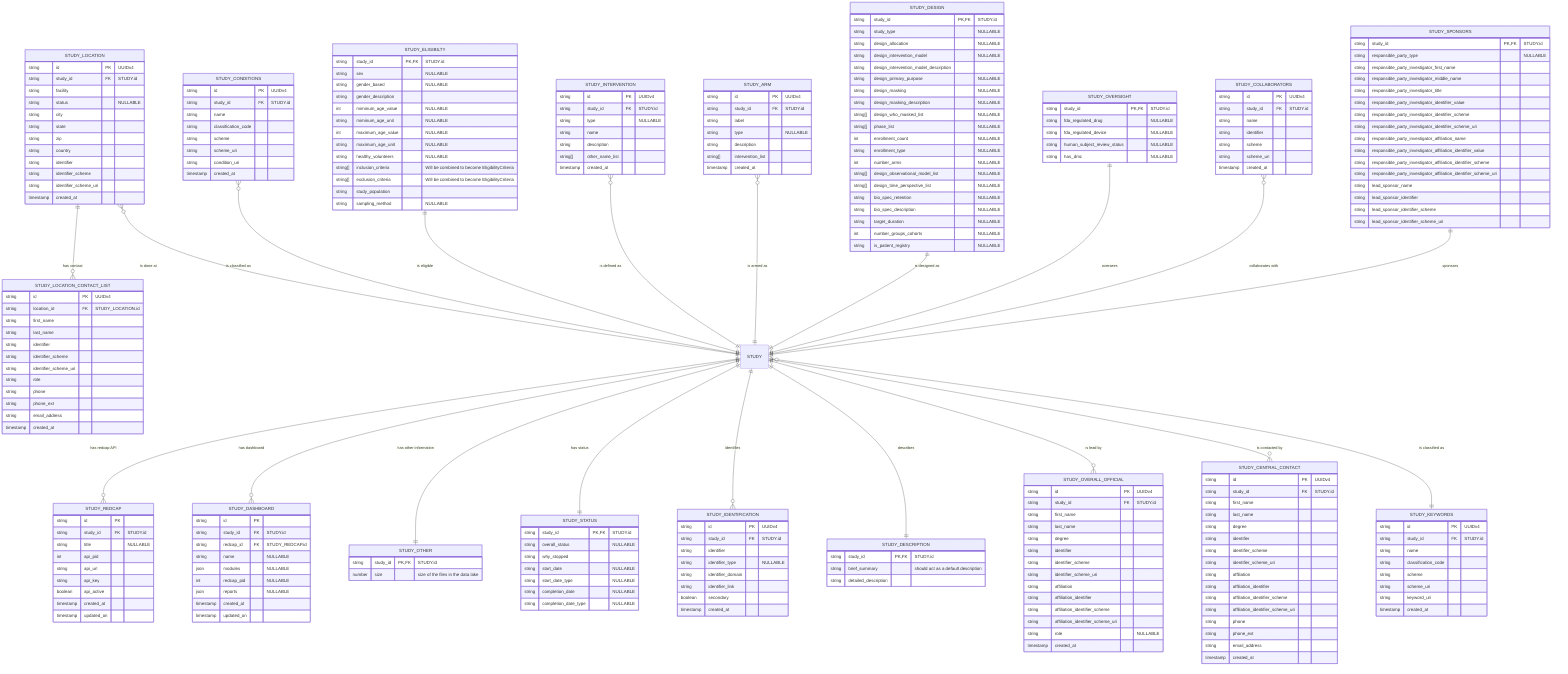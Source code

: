 erDiagram
    STUDY_IDENTIFICATION {
        string id PK "UUIDv4"
        string study_id FK "STUDY.id"
        string identifier
        string identifier_type "NULLABLE"
        string identifier_domain
        string identifier_link
        boolean secondary
        timestamp created_at
    }

    STUDY_DESCRIPTION {
        string study_id PK,FK "STUDY.id"
        string brief_summary "should act as a default description"
        string detailed_description
    }

    STUDY_STATUS {
        string study_id PK,FK "STUDY.id"
        string overall_status "NULLABLE"
        string why_stopped
        string start_date "NULLABLE"
        string start_date_type "NULLABLE"
        string completion_date "NULLABLE"
        string completion_date_type "NULLABLE"
    }

    STUDY_SPONSORS {
        string study_id PK,FK "STUDY.id"
        string responsible_party_type "NULLABLE"
        string responsible_party_investigator_first_name
        string responsible_party_investigator_middle_name
        string responsible_party_investigator_title
        string responsible_party_investigator_identifier_value
        string responsible_party_investigator_identifier_scheme
        string responsible_party_investigator_identifier_scheme_uri
        string responsible_party_investigator_affiliation_name
        string responsible_party_investigator_affiliation_identifier_value
        string responsible_party_investigator_affiliation_identifier_scheme
        string responsible_party_investigator_affiliation_identifier_scheme_uri
        string lead_sponsor_name
        string lead_sponsor_identifier
        string lead_sponsor_identifier_scheme
        string lead_sponsor_identifier_scheme_uri
    }

    STUDY_COLLABORATORS {
        string id PK "UUIDv4"
        string study_id FK "STUDY.id"
        string name
        string identifier
        string scheme
        string scheme_uri
        timestamp created_at
    }

    STUDY_OVERSIGHT {
        string study_id PK,FK "STUDY.id"
        string fda_regulated_drug "NULLABLE"
        string fda_regulated_device "NULLABLE"
        string human_subject_review_status "NULLABLE"
        string has_dmc "NULLABLE"
    }

    STUDY_CONDITIONS {
        string id PK "UUIDv4"
        string study_id FK "STUDY.id"
        string name
        string classification_code
        string scheme
        string scheme_uri
        string condition_uri
        timestamp created_at
    }

    STUDY_KEYWORDS {
        string id PK "UUIDv4"
        string study_id FK "STUDY.id"
        string name
        string classification_code
        string scheme
        string scheme_uri
        string keyword_uri
        timestamp created_at
    }

    STUDY_DESIGN {
        string study_id PK,FK "STUDY.id"
        string study_type "NULLABLE"
        string design_allocation "NULLABLE"
        string design_intervention_model "NULLABLE"
        string design_intervention_model_description
        string design_primary_purpose "NULLABLE"
        string design_masking "NULLABLE"
        string design_masking_description "NULLABLE"
        string[] design_who_masked_list "NULLABLE"
        string[] phase_list "NULLABLE"
        int enrollment_count "NULLABLE"
        string enrollment_type "NULLABLE"
        int number_arms "NULLABLE"
        string[] design_observational_model_list "NULLABLE"
        string[] design_time_perspective_list "NULLABLE"
        string bio_spec_retention "NULLABLE"
        string bio_spec_description "NULLABLE"
        string target_duration "NULLABLE"
        int number_groups_cohorts "NULLABLE"
        string is_patient_registry "NULLABLE"
    }

    STUDY_ARM {
        string id PK "UUIDv4"
        string study_id FK "STUDY.id"
        string label
        string type "NULLABLE"
        string description
        string[] intervention_list
        timestamp created_at
    }

    STUDY_INTERVENTION {
        string id PK "UUIDv4"
        string study_id FK "STUDY.id"
        string type "NULLABLE"
        string name
        string description
        string[] other_name_list
        timestamp created_at
    }

    STUDY_ELIGIBILTY {
        string study_id PK,FK "STUDY.id"
        string sex "NULLABLE"
        string gender_based "NULLABLE"
        string gender_description
        int miminum_age_value "NULLABLE"
        string miminum_age_unit "NULLABLE"
        int maximum_age_value "NULLABLE"
        string maximum_age_unit "NULLABLE"
        string healthy_volunteers "NULLABLE"
        string[] inclusion_criteria "Will be combined to become EligibilityCriteria" 
        string[] exclusion_criteria "Will be combined to become EligibilityCriteria"
        string study_population
        string sampling_method "NULLABLE"
    }

    STUDY_CENTRAL_CONTACT {
        string id PK "UUIDv4"
        string study_id FK "STUDY.id"
        string first_name
        string last_name
        string degree
        string identifier
        string identifier_scheme
        string identifier_scheme_uri
        string affiliation
        string affiliation_identifier
        string affiliation_identifier_scheme
        string affiliation_identifier_scheme_uri
        string phone
        string phone_ext
        string email_address
        timestamp created_at
    }

    STUDY_OVERALL_OFFICIAL {
        string id PK "UUIDv4"
        string study_id FK "STUDY.id"
        string first_name
        string last_name
        string degree
        string identifier
        string identifier_scheme
        string identifier_scheme_uri
        string affiliation
        string affiliation_identifier
        string affiliation_identifier_scheme
        string affiliation_identifier_scheme_uri
        string role "NULLABLE"
        timestamp created_at
    }

    STUDY_LOCATION {
        string id PK "UUIDv4"
        string study_id FK "STUDY.id"
        string facility
        string status "NULLABLE"
        string city
        string state
        string zip
        string country
        string identifier
        string identifier_scheme
        string identifier_scheme_uri
        timestamp created_at
    }

    STUDY_LOCATION_CONTACT_LIST {
        string id PK "UUIDv4"
        string location_id FK "STUDY_LOCATION.id"
        string first_name
        string last_name
        string identifier
        string identifier_scheme
        string identifier_scheme_uri
        string role
        string phone
        string phone_ext
        string email_address
        timestamp created_at
    }

    STUDY_OTHER {
        string study_id PK,FK "STUDY.id"
        number size "size of the files in the data lake"
    }

    STUDY_DASHBOARD {
        string id PK
        string study_id FK "STUDY.id"
        string redcap_id FK "STUDY_REDCAP.id"
        string name "NULLABLE"
        json modules "NULLABLE"
        int redcap_pid "NULLABLE"
        json reports "NULLABLE"
        timestamp created_at
        timestamp updated_on
    }

    STUDY_REDCAP {
        string id PK
        string study_id FK "STUDY.id"
        string title "NULLABLE"
        int api_pid
        string api_url
        string api_key
        boolean api_active
        timestamp created_at
        timestamp updated_on
    }

    
    STUDY_SPONSORS||--|| STUDY : "sponsors"
    STUDY_COLLABORATORS }o--|| STUDY : "collaborates with"
    STUDY_OVERSIGHT ||--|| STUDY : "oversees"
    STUDY_DESIGN ||--|| STUDY : "is designed as"
    STUDY_ARM }o--|| STUDY : "is armed as"
    STUDY_INTERVENTION }o--|| STUDY : "is defined as"
    STUDY_ELIGIBILTY ||--|| STUDY : "is eligible"
    STUDY_LOCATION }o--|| STUDY : "is done at"
    STUDY_CONDITIONS }o--|| STUDY : "is classified as"

    STUDY }o--|| STUDY_KEYWORDS : "is classified as"
    STUDY ||--o{ STUDY_CENTRAL_CONTACT : "is contacted by"
    STUDY ||--o{ STUDY_OVERALL_OFFICIAL : "is lead by"
    STUDY ||--|| STUDY_DESCRIPTION : "describes"
    STUDY ||--o{ STUDY_IDENTIFICATION : "identifies"
    STUDY ||--|| STUDY_STATUS : "has status"

    STUDY_LOCATION ||--o{ STUDY_LOCATION_CONTACT_LIST : "has contact"

    STUDY ||--|| STUDY_OTHER : "has other information"


    STUDY ||--o{ STUDY_DASHBOARD : "has dashboard"
    STUDY ||--o{ STUDY_REDCAP : "has redcap API"